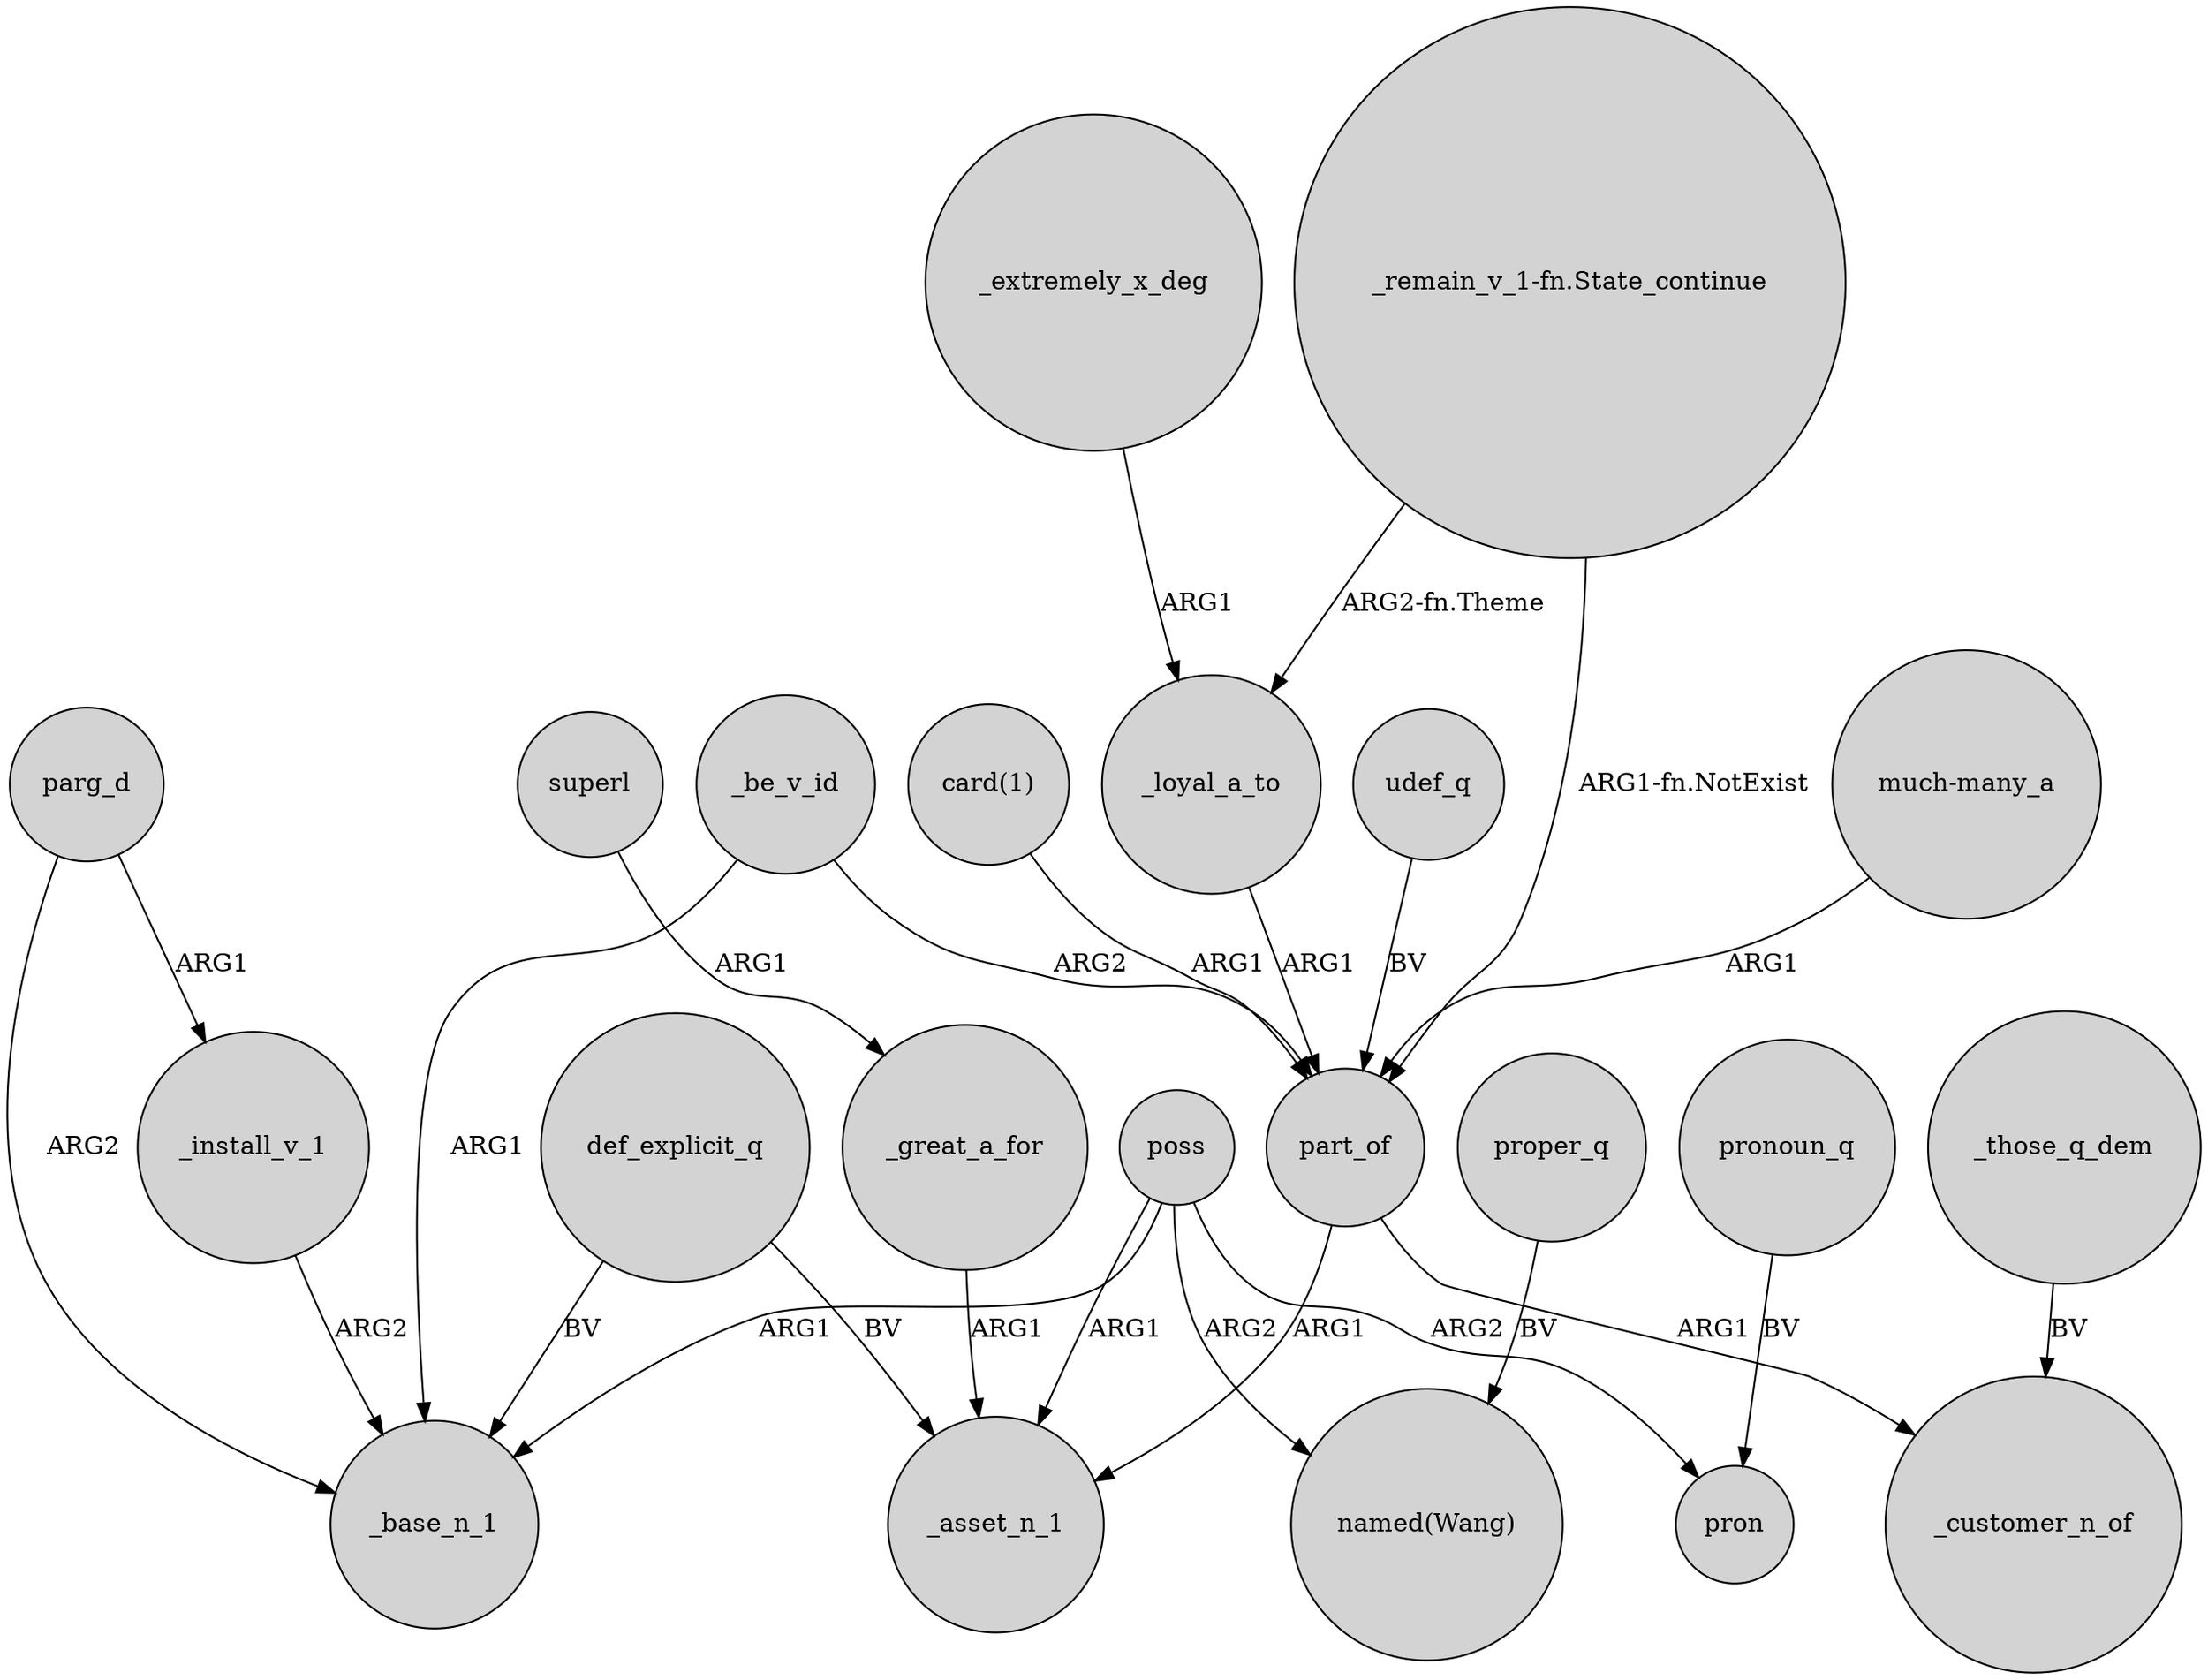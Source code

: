 digraph {
	node [shape=circle style=filled]
	poss -> _base_n_1 [label=ARG1]
	def_explicit_q -> _asset_n_1 [label=BV]
	_loyal_a_to -> part_of [label=ARG1]
	udef_q -> part_of [label=BV]
	_be_v_id -> _base_n_1 [label=ARG1]
	poss -> pron [label=ARG2]
	"_remain_v_1-fn.State_continue" -> _loyal_a_to [label="ARG2-fn.Theme"]
	part_of -> _customer_n_of [label=ARG1]
	"much-many_a" -> part_of [label=ARG1]
	poss -> "named(Wang)" [label=ARG2]
	_extremely_x_deg -> _loyal_a_to [label=ARG1]
	_install_v_1 -> _base_n_1 [label=ARG2]
	proper_q -> "named(Wang)" [label=BV]
	parg_d -> _base_n_1 [label=ARG2]
	def_explicit_q -> _base_n_1 [label=BV]
	parg_d -> _install_v_1 [label=ARG1]
	part_of -> _asset_n_1 [label=ARG1]
	pronoun_q -> pron [label=BV]
	superl -> _great_a_for [label=ARG1]
	"card(1)" -> part_of [label=ARG1]
	_those_q_dem -> _customer_n_of [label=BV]
	poss -> _asset_n_1 [label=ARG1]
	_be_v_id -> part_of [label=ARG2]
	"_remain_v_1-fn.State_continue" -> part_of [label="ARG1-fn.NotExist"]
	_great_a_for -> _asset_n_1 [label=ARG1]
}
